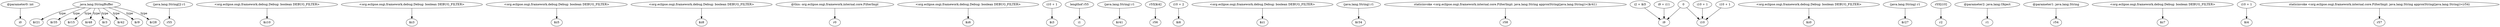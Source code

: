 digraph g {
0[label="@parameter0: int"]
1[label="i0"]
0->1[label=""]
2[label="java.lang.StringBuffer"]
3[label="$r21"]
2->3[label="type"]
4[label="(java.lang.String[]) r1"]
5[label="r55"]
4->5[label=""]
6[label="$r35"]
2->6[label="type"]
7[label="$r15"]
2->7[label="type"]
8[label="<org.eclipse.osgi.framework.debug.Debug: boolean DEBUG_FILTER>"]
9[label="$z10"]
8->9[label=""]
10[label="<org.eclipse.osgi.framework.debug.Debug: boolean DEBUG_FILTER>"]
11[label="$z3"]
10->11[label=""]
12[label="<org.eclipse.osgi.framework.debug.Debug: boolean DEBUG_FILTER>"]
13[label="$z5"]
12->13[label=""]
14[label="<org.eclipse.osgi.framework.debug.Debug: boolean DEBUG_FILTER>"]
15[label="$z8"]
14->15[label=""]
16[label="@this: org.eclipse.osgi.framework.internal.core.FilterImpl"]
17[label="r0"]
16->17[label=""]
18[label="<org.eclipse.osgi.framework.debug.Debug: boolean DEBUG_FILTER>"]
19[label="$z6"]
18->19[label=""]
20[label="i10 + 1"]
21[label="$i3"]
20->21[label=""]
22[label="lengthof r55"]
23[label="i1"]
22->23[label=""]
24[label="(java.lang.String) r1"]
25[label="$r41"]
24->25[label=""]
26[label="r55[$i4]"]
27[label="r56"]
26->27[label=""]
28[label="i10 + 2"]
29[label="$i6"]
28->29[label=""]
30[label="<org.eclipse.osgi.framework.debug.Debug: boolean DEBUG_FILTER>"]
31[label="$z1"]
30->31[label=""]
32[label="$r48"]
2->32[label="type"]
33[label="(java.lang.String) r1"]
34[label="$r34"]
33->34[label=""]
35[label="staticinvoke <org.eclipse.osgi.framework.internal.core.FilterImpl: java.lang.String approxString(java.lang.String)>($r41)"]
36[label="r58"]
35->36[label=""]
37[label="i2 + $i5"]
38[label="i9"]
37->38[label=""]
39[label="$r3"]
2->39[label="type"]
40[label="<org.eclipse.osgi.framework.debug.Debug: boolean DEBUG_FILTER>"]
41[label="$z0"]
40->41[label=""]
42[label="i10 + 1"]
43[label="i10"]
42->43[label=""]
44[label="(java.lang.String) r1"]
45[label="$r27"]
44->45[label=""]
46[label="r55[i10]"]
47[label="r2"]
46->47[label=""]
48[label="i9 + i11"]
48->38[label=""]
49[label="@parameter2: java.lang.Object"]
50[label="r1"]
49->50[label=""]
51[label="@parameter1: java.lang.String"]
52[label="r54"]
51->52[label=""]
53[label="0"]
53->38[label=""]
54[label="i10 + 1"]
54->43[label=""]
55[label="$r42"]
2->55[label="type"]
56[label="$r9"]
2->56[label="type"]
53->43[label=""]
57[label="<org.eclipse.osgi.framework.debug.Debug: boolean DEBUG_FILTER>"]
58[label="$z7"]
57->58[label=""]
59[label="$r28"]
2->59[label="type"]
60[label="i10 + 1"]
61[label="$i4"]
60->61[label=""]
62[label="staticinvoke <org.eclipse.osgi.framework.internal.core.FilterImpl: java.lang.String approxString(java.lang.String)>(r54)"]
63[label="r57"]
62->63[label=""]
}